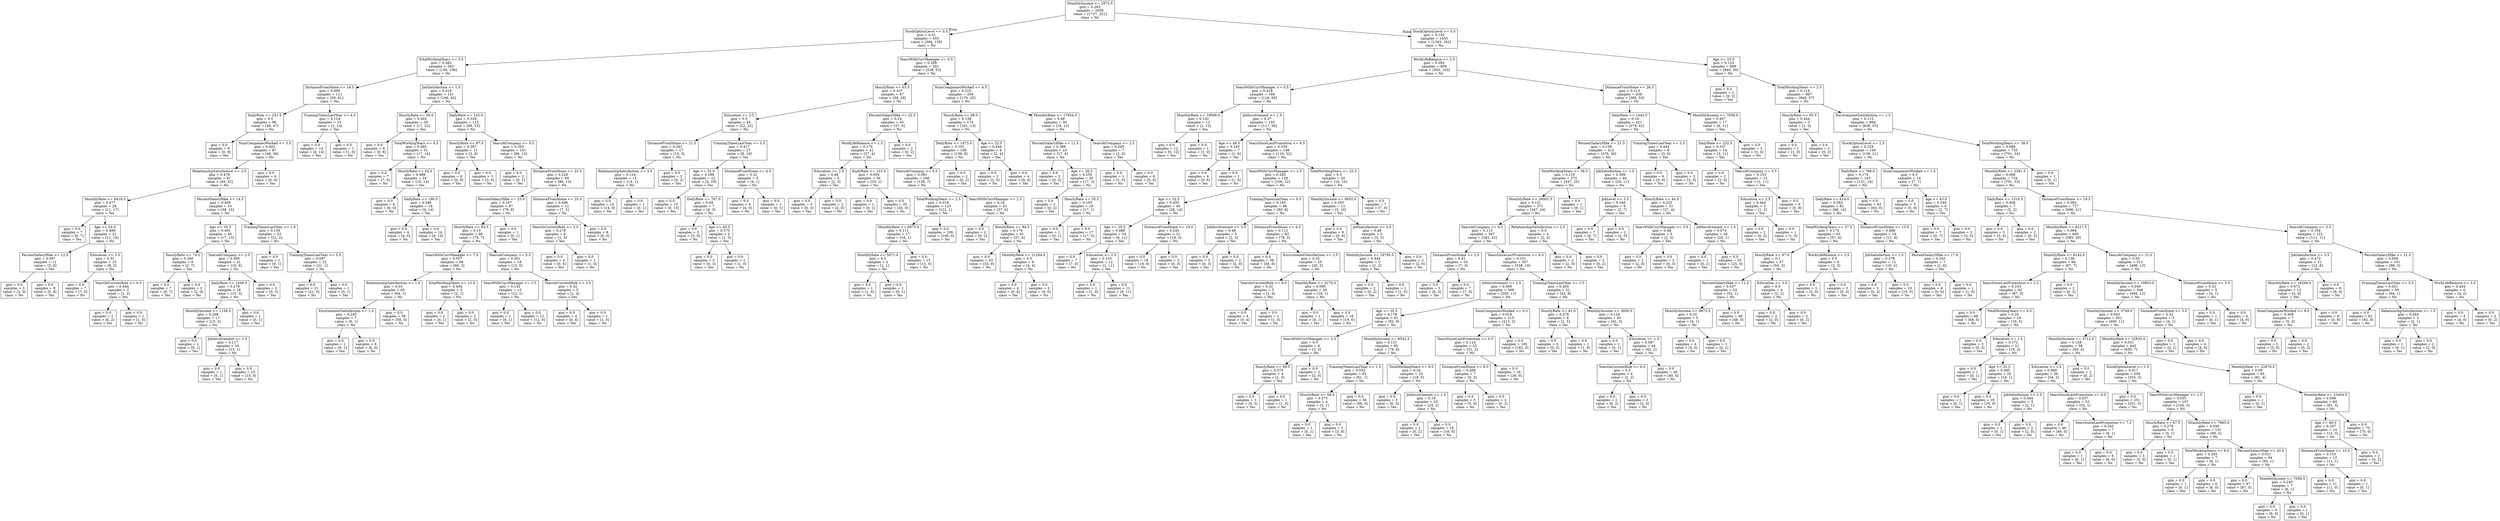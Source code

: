 digraph Tree {
node [shape=box] ;
0 [label="MonthlyIncome <= 2973.5\ngini = 0.263\nsamples = 2058\nvalue = [1737, 321]\nclass = No"] ;
1 [label="StockOptionLevel <= 0.5\ngini = 0.41\nsamples = 553\nvalue = [394, 159]\nclass = No"] ;
0 -> 1 [labeldistance=2.5, labelangle=45, headlabel="True"] ;
2 [label="TotalWorkingYears <= 3.5\ngini = 0.482\nsamples = 262\nvalue = [156, 106]\nclass = No"] ;
1 -> 2 ;
3 [label="DistanceFromHome <= 16.5\ngini = 0.495\nsamples = 111\nvalue = [50, 61]\nclass = Yes"] ;
2 -> 3 ;
4 [label="DailyRate <= 251.5\ngini = 0.5\nsamples = 96\nvalue = [49, 47]\nclass = No"] ;
3 -> 4 ;
5 [label="gini = 0.0\nsamples = 9\nvalue = [0, 9]\nclass = Yes"] ;
4 -> 5 ;
6 [label="NumCompaniesWorked <= 3.5\ngini = 0.492\nsamples = 87\nvalue = [49, 38]\nclass = No"] ;
4 -> 6 ;
7 [label="RelationshipSatisfaction <= 2.5\ngini = 0.478\nsamples = 81\nvalue = [49, 32]\nclass = No"] ;
6 -> 7 ;
8 [label="MonthlyRate <= 9418.5\ngini = 0.477\nsamples = 28\nvalue = [11, 17]\nclass = Yes"] ;
7 -> 8 ;
9 [label="gini = 0.0\nsamples = 7\nvalue = [0, 7]\nclass = Yes"] ;
8 -> 9 ;
10 [label="Age <= 24.0\ngini = 0.499\nsamples = 21\nvalue = [11, 10]\nclass = No"] ;
8 -> 10 ;
11 [label="PercentSalaryHike <= 12.5\ngini = 0.397\nsamples = 11\nvalue = [3, 8]\nclass = Yes"] ;
10 -> 11 ;
12 [label="gini = 0.0\nsamples = 3\nvalue = [3, 0]\nclass = No"] ;
11 -> 12 ;
13 [label="gini = 0.0\nsamples = 8\nvalue = [0, 8]\nclass = Yes"] ;
11 -> 13 ;
14 [label="Education <= 3.5\ngini = 0.32\nsamples = 10\nvalue = [8, 2]\nclass = No"] ;
10 -> 14 ;
15 [label="gini = 0.0\nsamples = 7\nvalue = [7, 0]\nclass = No"] ;
14 -> 15 ;
16 [label="YearsInCurrentRole <= 0.5\ngini = 0.444\nsamples = 3\nvalue = [1, 2]\nclass = Yes"] ;
14 -> 16 ;
17 [label="gini = 0.0\nsamples = 2\nvalue = [0, 2]\nclass = Yes"] ;
16 -> 17 ;
18 [label="gini = 0.0\nsamples = 1\nvalue = [1, 0]\nclass = No"] ;
16 -> 18 ;
19 [label="PercentSalaryHike <= 14.5\ngini = 0.406\nsamples = 53\nvalue = [38, 15]\nclass = No"] ;
7 -> 19 ;
20 [label="Age <= 20.5\ngini = 0.491\nsamples = 30\nvalue = [17, 13]\nclass = No"] ;
19 -> 20 ;
21 [label="HourlyRate <= 74.5\ngini = 0.346\nsamples = 9\nvalue = [2, 7]\nclass = Yes"] ;
20 -> 21 ;
22 [label="gini = 0.0\nsamples = 7\nvalue = [0, 7]\nclass = Yes"] ;
21 -> 22 ;
23 [label="gini = 0.0\nsamples = 2\nvalue = [2, 0]\nclass = No"] ;
21 -> 23 ;
24 [label="YearsAtCompany <= 2.5\ngini = 0.408\nsamples = 21\nvalue = [15, 6]\nclass = No"] ;
20 -> 24 ;
25 [label="DailyRate <= 1440.5\ngini = 0.278\nsamples = 18\nvalue = [15, 3]\nclass = No"] ;
24 -> 25 ;
26 [label="MonthlyIncome <= 1156.5\ngini = 0.208\nsamples = 17\nvalue = [15, 2]\nclass = No"] ;
25 -> 26 ;
27 [label="gini = 0.0\nsamples = 1\nvalue = [0, 1]\nclass = Yes"] ;
26 -> 27 ;
28 [label="JobInvolvement <= 1.5\ngini = 0.117\nsamples = 16\nvalue = [15, 1]\nclass = No"] ;
26 -> 28 ;
29 [label="gini = 0.0\nsamples = 1\nvalue = [0, 1]\nclass = Yes"] ;
28 -> 29 ;
30 [label="gini = 0.0\nsamples = 15\nvalue = [15, 0]\nclass = No"] ;
28 -> 30 ;
31 [label="gini = 0.0\nsamples = 1\nvalue = [0, 1]\nclass = Yes"] ;
25 -> 31 ;
32 [label="gini = 0.0\nsamples = 3\nvalue = [0, 3]\nclass = Yes"] ;
24 -> 32 ;
33 [label="TrainingTimesLastYear <= 1.0\ngini = 0.159\nsamples = 23\nvalue = [21, 2]\nclass = No"] ;
19 -> 33 ;
34 [label="gini = 0.0\nsamples = 1\nvalue = [0, 1]\nclass = Yes"] ;
33 -> 34 ;
35 [label="TrainingTimesLastYear <= 5.5\ngini = 0.087\nsamples = 22\nvalue = [21, 1]\nclass = No"] ;
33 -> 35 ;
36 [label="gini = 0.0\nsamples = 21\nvalue = [21, 0]\nclass = No"] ;
35 -> 36 ;
37 [label="gini = 0.0\nsamples = 1\nvalue = [0, 1]\nclass = Yes"] ;
35 -> 37 ;
38 [label="gini = 0.0\nsamples = 6\nvalue = [0, 6]\nclass = Yes"] ;
6 -> 38 ;
39 [label="TrainingTimesLastYear <= 4.5\ngini = 0.124\nsamples = 15\nvalue = [1, 14]\nclass = Yes"] ;
3 -> 39 ;
40 [label="gini = 0.0\nsamples = 14\nvalue = [0, 14]\nclass = Yes"] ;
39 -> 40 ;
41 [label="gini = 0.0\nsamples = 1\nvalue = [1, 0]\nclass = No"] ;
39 -> 41 ;
42 [label="JobSatisfaction <= 1.5\ngini = 0.418\nsamples = 151\nvalue = [106, 45]\nclass = No"] ;
2 -> 42 ;
43 [label="HourlyRate <= 50.0\ngini = 0.492\nsamples = 39\nvalue = [17, 22]\nclass = Yes"] ;
42 -> 43 ;
44 [label="gini = 0.0\nsamples = 8\nvalue = [0, 8]\nclass = Yes"] ;
43 -> 44 ;
45 [label="TotalWorkingYears <= 6.5\ngini = 0.495\nsamples = 31\nvalue = [17, 14]\nclass = No"] ;
43 -> 45 ;
46 [label="gini = 0.0\nsamples = 7\nvalue = [7, 0]\nclass = No"] ;
45 -> 46 ;
47 [label="HourlyRate <= 62.0\ngini = 0.486\nsamples = 24\nvalue = [10, 14]\nclass = Yes"] ;
45 -> 47 ;
48 [label="gini = 0.0\nsamples = 6\nvalue = [6, 0]\nclass = No"] ;
47 -> 48 ;
49 [label="DailyRate <= 190.5\ngini = 0.346\nsamples = 18\nvalue = [4, 14]\nclass = Yes"] ;
47 -> 49 ;
50 [label="gini = 0.0\nsamples = 4\nvalue = [4, 0]\nclass = No"] ;
49 -> 50 ;
51 [label="gini = 0.0\nsamples = 14\nvalue = [0, 14]\nclass = Yes"] ;
49 -> 51 ;
52 [label="DailyRate <= 143.0\ngini = 0.326\nsamples = 112\nvalue = [89, 23]\nclass = No"] ;
42 -> 52 ;
53 [label="HourlyRate <= 67.0\ngini = 0.397\nsamples = 11\nvalue = [3, 8]\nclass = Yes"] ;
52 -> 53 ;
54 [label="gini = 0.0\nsamples = 8\nvalue = [0, 8]\nclass = Yes"] ;
53 -> 54 ;
55 [label="gini = 0.0\nsamples = 3\nvalue = [3, 0]\nclass = No"] ;
53 -> 55 ;
56 [label="YearsAtCompany <= 0.5\ngini = 0.253\nsamples = 101\nvalue = [86, 15]\nclass = No"] ;
52 -> 56 ;
57 [label="gini = 0.0\nsamples = 2\nvalue = [0, 2]\nclass = Yes"] ;
56 -> 57 ;
58 [label="DistanceFromHome <= 23.5\ngini = 0.228\nsamples = 99\nvalue = [86, 13]\nclass = No"] ;
56 -> 58 ;
59 [label="PercentSalaryHike <= 23.0\ngini = 0.167\nsamples = 87\nvalue = [79, 8]\nclass = No"] ;
58 -> 59 ;
60 [label="HourlyRate <= 83.5\ngini = 0.15\nsamples = 86\nvalue = [79, 7]\nclass = No"] ;
59 -> 60 ;
61 [label="YearsWithCurrManager <= 7.5\ngini = 0.057\nsamples = 68\nvalue = [66, 2]\nclass = No"] ;
60 -> 61 ;
62 [label="RelationshipSatisfaction <= 1.5\ngini = 0.03\nsamples = 65\nvalue = [64, 1]\nclass = No"] ;
61 -> 62 ;
63 [label="EnvironmentSatisfaction <= 1.5\ngini = 0.245\nsamples = 7\nvalue = [6, 1]\nclass = No"] ;
62 -> 63 ;
64 [label="gini = 0.0\nsamples = 1\nvalue = [0, 1]\nclass = Yes"] ;
63 -> 64 ;
65 [label="gini = 0.0\nsamples = 6\nvalue = [6, 0]\nclass = No"] ;
63 -> 65 ;
66 [label="gini = 0.0\nsamples = 58\nvalue = [58, 0]\nclass = No"] ;
62 -> 66 ;
67 [label="TotalWorkingYears <= 13.0\ngini = 0.444\nsamples = 3\nvalue = [2, 1]\nclass = No"] ;
61 -> 67 ;
68 [label="gini = 0.0\nsamples = 1\nvalue = [0, 1]\nclass = Yes"] ;
67 -> 68 ;
69 [label="gini = 0.0\nsamples = 2\nvalue = [2, 0]\nclass = No"] ;
67 -> 69 ;
70 [label="YearsAtCompany <= 5.5\ngini = 0.401\nsamples = 18\nvalue = [13, 5]\nclass = No"] ;
60 -> 70 ;
71 [label="YearsWithCurrManager <= 1.5\ngini = 0.142\nsamples = 13\nvalue = [12, 1]\nclass = No"] ;
70 -> 71 ;
72 [label="gini = 0.0\nsamples = 1\nvalue = [0, 1]\nclass = Yes"] ;
71 -> 72 ;
73 [label="gini = 0.0\nsamples = 12\nvalue = [12, 0]\nclass = No"] ;
71 -> 73 ;
74 [label="YearsInCurrentRole <= 5.5\ngini = 0.32\nsamples = 5\nvalue = [1, 4]\nclass = Yes"] ;
70 -> 74 ;
75 [label="gini = 0.0\nsamples = 4\nvalue = [0, 4]\nclass = Yes"] ;
74 -> 75 ;
76 [label="gini = 0.0\nsamples = 1\nvalue = [1, 0]\nclass = No"] ;
74 -> 76 ;
77 [label="gini = 0.0\nsamples = 1\nvalue = [0, 1]\nclass = Yes"] ;
59 -> 77 ;
78 [label="DistanceFromHome <= 25.5\ngini = 0.486\nsamples = 12\nvalue = [7, 5]\nclass = No"] ;
58 -> 78 ;
79 [label="YearsInCurrentRole <= 2.5\ngini = 0.278\nsamples = 6\nvalue = [1, 5]\nclass = Yes"] ;
78 -> 79 ;
80 [label="gini = 0.0\nsamples = 5\nvalue = [0, 5]\nclass = Yes"] ;
79 -> 80 ;
81 [label="gini = 0.0\nsamples = 1\nvalue = [1, 0]\nclass = No"] ;
79 -> 81 ;
82 [label="gini = 0.0\nsamples = 6\nvalue = [6, 0]\nclass = No"] ;
78 -> 82 ;
83 [label="YearsWithCurrManager <= 0.5\ngini = 0.298\nsamples = 291\nvalue = [238, 53]\nclass = No"] ;
1 -> 83 ;
84 [label="HourlyRate <= 63.5\ngini = 0.437\nsamples = 87\nvalue = [59, 28]\nclass = No"] ;
83 -> 84 ;
85 [label="Education <= 2.5\ngini = 0.5\nsamples = 44\nvalue = [22, 22]\nclass = No"] ;
84 -> 85 ;
86 [label="DistanceFromHome <= 21.5\ngini = 0.291\nsamples = 17\nvalue = [14, 3]\nclass = No"] ;
85 -> 86 ;
87 [label="RelationshipSatisfaction <= 3.5\ngini = 0.124\nsamples = 15\nvalue = [14, 1]\nclass = No"] ;
86 -> 87 ;
88 [label="gini = 0.0\nsamples = 14\nvalue = [14, 0]\nclass = No"] ;
87 -> 88 ;
89 [label="gini = 0.0\nsamples = 1\nvalue = [0, 1]\nclass = Yes"] ;
87 -> 89 ;
90 [label="gini = 0.0\nsamples = 2\nvalue = [0, 2]\nclass = Yes"] ;
86 -> 90 ;
91 [label="TrainingTimesLastYear <= 5.5\ngini = 0.417\nsamples = 27\nvalue = [8, 19]\nclass = Yes"] ;
85 -> 91 ;
92 [label="Age <= 32.0\ngini = 0.298\nsamples = 22\nvalue = [4, 18]\nclass = Yes"] ;
91 -> 92 ;
93 [label="gini = 0.0\nsamples = 15\nvalue = [0, 15]\nclass = Yes"] ;
92 -> 93 ;
94 [label="DailyRate <= 767.0\ngini = 0.49\nsamples = 7\nvalue = [4, 3]\nclass = No"] ;
92 -> 94 ;
95 [label="gini = 0.0\nsamples = 3\nvalue = [3, 0]\nclass = No"] ;
94 -> 95 ;
96 [label="Age <= 45.5\ngini = 0.375\nsamples = 4\nvalue = [1, 3]\nclass = Yes"] ;
94 -> 96 ;
97 [label="gini = 0.0\nsamples = 3\nvalue = [0, 3]\nclass = Yes"] ;
96 -> 97 ;
98 [label="gini = 0.0\nsamples = 1\nvalue = [1, 0]\nclass = No"] ;
96 -> 98 ;
99 [label="DistanceFromHome <= 4.0\ngini = 0.32\nsamples = 5\nvalue = [4, 1]\nclass = No"] ;
91 -> 99 ;
100 [label="gini = 0.0\nsamples = 4\nvalue = [4, 0]\nclass = No"] ;
99 -> 100 ;
101 [label="gini = 0.0\nsamples = 1\nvalue = [0, 1]\nclass = Yes"] ;
99 -> 101 ;
102 [label="PercentSalaryHike <= 22.5\ngini = 0.24\nsamples = 43\nvalue = [37, 6]\nclass = No"] ;
84 -> 102 ;
103 [label="WorkLifeBalance <= 1.5\ngini = 0.176\nsamples = 41\nvalue = [37, 4]\nclass = No"] ;
102 -> 103 ;
104 [label="Education <= 2.5\ngini = 0.48\nsamples = 5\nvalue = [2, 3]\nclass = Yes"] ;
103 -> 104 ;
105 [label="gini = 0.0\nsamples = 3\nvalue = [0, 3]\nclass = Yes"] ;
104 -> 105 ;
106 [label="gini = 0.0\nsamples = 2\nvalue = [2, 0]\nclass = No"] ;
104 -> 106 ;
107 [label="DailyRate <= 123.0\ngini = 0.054\nsamples = 36\nvalue = [35, 1]\nclass = No"] ;
103 -> 107 ;
108 [label="gini = 0.0\nsamples = 1\nvalue = [0, 1]\nclass = Yes"] ;
107 -> 108 ;
109 [label="gini = 0.0\nsamples = 35\nvalue = [35, 0]\nclass = No"] ;
107 -> 109 ;
110 [label="gini = 0.0\nsamples = 2\nvalue = [0, 2]\nclass = Yes"] ;
102 -> 110 ;
111 [label="NumCompaniesWorked <= 4.5\ngini = 0.215\nsamples = 204\nvalue = [179, 25]\nclass = No"] ;
83 -> 111 ;
112 [label="HourlyRate <= 98.5\ngini = 0.138\nsamples = 174\nvalue = [161, 13]\nclass = No"] ;
111 -> 112 ;
113 [label="DailyRate <= 1473.0\ngini = 0.101\nsamples = 168\nvalue = [159, 9]\nclass = No"] ;
112 -> 113 ;
114 [label="YearsAtCompany <= 5.5\ngini = 0.081\nsamples = 166\nvalue = [159, 7]\nclass = No"] ;
113 -> 114 ;
115 [label="TotalWorkingYears <= 2.5\ngini = 0.016\nsamples = 123\nvalue = [122, 1]\nclass = No"] ;
114 -> 115 ;
116 [label="MonthlyRate <= 6973.0\ngini = 0.111\nsamples = 17\nvalue = [16, 1]\nclass = No"] ;
115 -> 116 ;
117 [label="MonthlyRate <= 5071.0\ngini = 0.5\nsamples = 2\nvalue = [1, 1]\nclass = No"] ;
116 -> 117 ;
118 [label="gini = 0.0\nsamples = 1\nvalue = [1, 0]\nclass = No"] ;
117 -> 118 ;
119 [label="gini = 0.0\nsamples = 1\nvalue = [0, 1]\nclass = Yes"] ;
117 -> 119 ;
120 [label="gini = 0.0\nsamples = 15\nvalue = [15, 0]\nclass = No"] ;
116 -> 120 ;
121 [label="gini = 0.0\nsamples = 106\nvalue = [106, 0]\nclass = No"] ;
115 -> 121 ;
122 [label="YearsWithCurrManager <= 2.5\ngini = 0.24\nsamples = 43\nvalue = [37, 6]\nclass = No"] ;
114 -> 122 ;
123 [label="gini = 0.0\nsamples = 2\nvalue = [0, 2]\nclass = Yes"] ;
122 -> 123 ;
124 [label="HourlyRate <= 84.5\ngini = 0.176\nsamples = 41\nvalue = [37, 4]\nclass = No"] ;
122 -> 124 ;
125 [label="gini = 0.0\nsamples = 33\nvalue = [33, 0]\nclass = No"] ;
124 -> 125 ;
126 [label="MonthlyRate <= 21264.0\ngini = 0.5\nsamples = 8\nvalue = [4, 4]\nclass = No"] ;
124 -> 126 ;
127 [label="gini = 0.0\nsamples = 4\nvalue = [0, 4]\nclass = Yes"] ;
126 -> 127 ;
128 [label="gini = 0.0\nsamples = 4\nvalue = [4, 0]\nclass = No"] ;
126 -> 128 ;
129 [label="gini = 0.0\nsamples = 2\nvalue = [0, 2]\nclass = Yes"] ;
113 -> 129 ;
130 [label="Age <= 22.5\ngini = 0.444\nsamples = 6\nvalue = [2, 4]\nclass = Yes"] ;
112 -> 130 ;
131 [label="gini = 0.0\nsamples = 2\nvalue = [2, 0]\nclass = No"] ;
130 -> 131 ;
132 [label="gini = 0.0\nsamples = 4\nvalue = [0, 4]\nclass = Yes"] ;
130 -> 132 ;
133 [label="MonthlyRate <= 17654.5\ngini = 0.48\nsamples = 30\nvalue = [18, 12]\nclass = No"] ;
111 -> 133 ;
134 [label="PercentSalaryHike <= 11.5\ngini = 0.386\nsamples = 23\nvalue = [17, 6]\nclass = No"] ;
133 -> 134 ;
135 [label="gini = 0.0\nsamples = 3\nvalue = [0, 3]\nclass = Yes"] ;
134 -> 135 ;
136 [label="Age <= 26.5\ngini = 0.255\nsamples = 20\nvalue = [17, 3]\nclass = No"] ;
134 -> 136 ;
137 [label="gini = 0.0\nsamples = 2\nvalue = [0, 2]\nclass = Yes"] ;
136 -> 137 ;
138 [label="HourlyRate <= 35.5\ngini = 0.105\nsamples = 18\nvalue = [17, 1]\nclass = No"] ;
136 -> 138 ;
139 [label="gini = 0.0\nsamples = 1\nvalue = [0, 1]\nclass = Yes"] ;
138 -> 139 ;
140 [label="gini = 0.0\nsamples = 17\nvalue = [17, 0]\nclass = No"] ;
138 -> 140 ;
141 [label="YearsAtCompany <= 2.5\ngini = 0.245\nsamples = 7\nvalue = [1, 6]\nclass = Yes"] ;
133 -> 141 ;
142 [label="gini = 0.0\nsamples = 1\nvalue = [1, 0]\nclass = No"] ;
141 -> 142 ;
143 [label="gini = 0.0\nsamples = 6\nvalue = [0, 6]\nclass = Yes"] ;
141 -> 143 ;
144 [label="StockOptionLevel <= 0.5\ngini = 0.192\nsamples = 1505\nvalue = [1343, 162]\nclass = No"] ;
0 -> 144 [labeldistance=2.5, labelangle=-45, headlabel="False"] ;
145 [label="WorkLifeBalance <= 2.5\ngini = 0.282\nsamples = 606\nvalue = [503, 103]\nclass = No"] ;
144 -> 145 ;
146 [label="YearsWithCurrManager <= 0.5\ngini = 0.418\nsamples = 168\nvalue = [118, 50]\nclass = No"] ;
145 -> 146 ;
147 [label="MonthlyRate <= 19006.0\ngini = 0.142\nsamples = 13\nvalue = [1, 12]\nclass = Yes"] ;
146 -> 147 ;
148 [label="gini = 0.0\nsamples = 12\nvalue = [0, 12]\nclass = Yes"] ;
147 -> 148 ;
149 [label="gini = 0.0\nsamples = 1\nvalue = [1, 0]\nclass = No"] ;
147 -> 149 ;
150 [label="JobInvolvement <= 1.5\ngini = 0.37\nsamples = 155\nvalue = [117, 38]\nclass = No"] ;
146 -> 150 ;
151 [label="Age <= 49.5\ngini = 0.245\nsamples = 7\nvalue = [1, 6]\nclass = Yes"] ;
150 -> 151 ;
152 [label="gini = 0.0\nsamples = 6\nvalue = [0, 6]\nclass = Yes"] ;
151 -> 152 ;
153 [label="gini = 0.0\nsamples = 1\nvalue = [1, 0]\nclass = No"] ;
151 -> 153 ;
154 [label="YearsSinceLastPromotion <= 6.5\ngini = 0.339\nsamples = 148\nvalue = [116, 32]\nclass = No"] ;
150 -> 154 ;
155 [label="YearsWithCurrManager <= 2.5\ngini = 0.285\nsamples = 128\nvalue = [106, 22]\nclass = No"] ;
154 -> 155 ;
156 [label="Age <= 32.5\ngini = 0.455\nsamples = 40\nvalue = [26, 14]\nclass = No"] ;
155 -> 156 ;
157 [label="Age <= 25.5\ngini = 0.488\nsamples = 19\nvalue = [8, 11]\nclass = Yes"] ;
156 -> 157 ;
158 [label="gini = 0.0\nsamples = 7\nvalue = [7, 0]\nclass = No"] ;
157 -> 158 ;
159 [label="Education <= 2.5\ngini = 0.153\nsamples = 12\nvalue = [1, 11]\nclass = Yes"] ;
157 -> 159 ;
160 [label="gini = 0.0\nsamples = 1\nvalue = [1, 0]\nclass = No"] ;
159 -> 160 ;
161 [label="gini = 0.0\nsamples = 11\nvalue = [0, 11]\nclass = Yes"] ;
159 -> 161 ;
162 [label="DistanceFromHome <= 19.0\ngini = 0.245\nsamples = 21\nvalue = [18, 3]\nclass = No"] ;
156 -> 162 ;
163 [label="gini = 0.0\nsamples = 18\nvalue = [18, 0]\nclass = No"] ;
162 -> 163 ;
164 [label="gini = 0.0\nsamples = 3\nvalue = [0, 3]\nclass = Yes"] ;
162 -> 164 ;
165 [label="TrainingTimesLastYear <= 0.5\ngini = 0.165\nsamples = 88\nvalue = [80, 8]\nclass = No"] ;
155 -> 165 ;
166 [label="JobInvolvement <= 3.5\ngini = 0.48\nsamples = 5\nvalue = [2, 3]\nclass = Yes"] ;
165 -> 166 ;
167 [label="gini = 0.0\nsamples = 3\nvalue = [0, 3]\nclass = Yes"] ;
166 -> 167 ;
168 [label="gini = 0.0\nsamples = 2\nvalue = [2, 0]\nclass = No"] ;
166 -> 168 ;
169 [label="DistanceFromHome <= 9.5\ngini = 0.113\nsamples = 83\nvalue = [78, 5]\nclass = No"] ;
165 -> 169 ;
170 [label="gini = 0.0\nsamples = 58\nvalue = [58, 0]\nclass = No"] ;
169 -> 170 ;
171 [label="EnvironmentSatisfaction <= 2.5\ngini = 0.32\nsamples = 25\nvalue = [20, 5]\nclass = No"] ;
169 -> 171 ;
172 [label="YearsInCurrentRole <= 8.0\ngini = 0.32\nsamples = 5\nvalue = [1, 4]\nclass = Yes"] ;
171 -> 172 ;
173 [label="gini = 0.0\nsamples = 4\nvalue = [0, 4]\nclass = Yes"] ;
172 -> 173 ;
174 [label="gini = 0.0\nsamples = 1\nvalue = [1, 0]\nclass = No"] ;
172 -> 174 ;
175 [label="MonthlyRate <= 5270.5\ngini = 0.095\nsamples = 20\nvalue = [19, 1]\nclass = No"] ;
171 -> 175 ;
176 [label="gini = 0.0\nsamples = 1\nvalue = [0, 1]\nclass = Yes"] ;
175 -> 176 ;
177 [label="gini = 0.0\nsamples = 19\nvalue = [19, 0]\nclass = No"] ;
175 -> 177 ;
178 [label="TotalWorkingYears <= 22.5\ngini = 0.5\nsamples = 20\nvalue = [10, 10]\nclass = No"] ;
154 -> 178 ;
179 [label="MonthlyIncome <= 8652.0\ngini = 0.355\nsamples = 13\nvalue = [3, 10]\nclass = Yes"] ;
178 -> 179 ;
180 [label="gini = 0.0\nsamples = 8\nvalue = [0, 8]\nclass = Yes"] ;
179 -> 180 ;
181 [label="JobSatisfaction <= 3.5\ngini = 0.48\nsamples = 5\nvalue = [3, 2]\nclass = No"] ;
179 -> 181 ;
182 [label="MonthlyIncome <= 16795.5\ngini = 0.444\nsamples = 3\nvalue = [1, 2]\nclass = Yes"] ;
181 -> 182 ;
183 [label="gini = 0.0\nsamples = 2\nvalue = [0, 2]\nclass = Yes"] ;
182 -> 183 ;
184 [label="gini = 0.0\nsamples = 1\nvalue = [1, 0]\nclass = No"] ;
182 -> 184 ;
185 [label="gini = 0.0\nsamples = 2\nvalue = [2, 0]\nclass = No"] ;
181 -> 185 ;
186 [label="gini = 0.0\nsamples = 7\nvalue = [7, 0]\nclass = No"] ;
178 -> 186 ;
187 [label="DistanceFromHome <= 26.5\ngini = 0.213\nsamples = 438\nvalue = [385, 53]\nclass = No"] ;
145 -> 187 ;
188 [label="DailyRate <= 1443.5\ngini = 0.18\nsamples = 421\nvalue = [379, 42]\nclass = No"] ;
187 -> 188 ;
189 [label="PercentSalaryHike <= 21.5\ngini = 0.159\nsamples = 412\nvalue = [376, 36]\nclass = No"] ;
188 -> 189 ;
190 [label="TotalWorkingYears <= 38.5\ngini = 0.125\nsamples = 372\nvalue = [347, 25]\nclass = No"] ;
189 -> 190 ;
191 [label="MonthlyRate <= 26501.5\ngini = 0.121\nsamples = 371\nvalue = [347, 24]\nclass = No"] ;
190 -> 191 ;
192 [label="YearsAtCompany <= 0.5\ngini = 0.113\nsamples = 367\nvalue = [345, 22]\nclass = No"] ;
191 -> 192 ;
193 [label="DistanceFromHome <= 2.5\ngini = 0.42\nsamples = 10\nvalue = [7, 3]\nclass = No"] ;
192 -> 193 ;
194 [label="gini = 0.0\nsamples = 3\nvalue = [0, 3]\nclass = Yes"] ;
193 -> 194 ;
195 [label="gini = 0.0\nsamples = 7\nvalue = [7, 0]\nclass = No"] ;
193 -> 195 ;
196 [label="YearsSinceLastPromotion <= 6.5\ngini = 0.101\nsamples = 357\nvalue = [338, 19]\nclass = No"] ;
192 -> 196 ;
197 [label="JobInvolvement <= 2.5\ngini = 0.069\nsamples = 306\nvalue = [295, 11]\nclass = No"] ;
196 -> 197 ;
198 [label="Age <= 25.5\ngini = 0.178\nsamples = 91\nvalue = [82, 9]\nclass = No"] ;
197 -> 198 ;
199 [label="YearsWithCurrManager <= 2.5\ngini = 0.5\nsamples = 6\nvalue = [3, 3]\nclass = No"] ;
198 -> 199 ;
200 [label="HourlyRate <= 99.5\ngini = 0.375\nsamples = 4\nvalue = [1, 3]\nclass = Yes"] ;
199 -> 200 ;
201 [label="gini = 0.0\nsamples = 3\nvalue = [0, 3]\nclass = Yes"] ;
200 -> 201 ;
202 [label="gini = 0.0\nsamples = 1\nvalue = [1, 0]\nclass = No"] ;
200 -> 202 ;
203 [label="gini = 0.0\nsamples = 2\nvalue = [2, 0]\nclass = No"] ;
199 -> 203 ;
204 [label="MonthlyIncome <= 8542.5\ngini = 0.131\nsamples = 85\nvalue = [79, 6]\nclass = No"] ;
198 -> 204 ;
205 [label="TrainingTimesLastYear <= 1.5\ngini = 0.032\nsamples = 62\nvalue = [61, 1]\nclass = No"] ;
204 -> 205 ;
206 [label="HourlyRate <= 56.0\ngini = 0.375\nsamples = 4\nvalue = [3, 1]\nclass = No"] ;
205 -> 206 ;
207 [label="gini = 0.0\nsamples = 1\nvalue = [0, 1]\nclass = Yes"] ;
206 -> 207 ;
208 [label="gini = 0.0\nsamples = 3\nvalue = [3, 0]\nclass = No"] ;
206 -> 208 ;
209 [label="gini = 0.0\nsamples = 58\nvalue = [58, 0]\nclass = No"] ;
205 -> 209 ;
210 [label="TotalWorkingYears <= 9.5\ngini = 0.34\nsamples = 23\nvalue = [18, 5]\nclass = No"] ;
204 -> 210 ;
211 [label="gini = 0.0\nsamples = 3\nvalue = [0, 3]\nclass = Yes"] ;
210 -> 211 ;
212 [label="JobInvolvement <= 1.5\ngini = 0.18\nsamples = 20\nvalue = [18, 2]\nclass = No"] ;
210 -> 212 ;
213 [label="gini = 0.0\nsamples = 2\nvalue = [0, 2]\nclass = Yes"] ;
212 -> 213 ;
214 [label="gini = 0.0\nsamples = 18\nvalue = [18, 0]\nclass = No"] ;
212 -> 214 ;
215 [label="NumCompaniesWorked <= 0.5\ngini = 0.018\nsamples = 215\nvalue = [213, 2]\nclass = No"] ;
197 -> 215 ;
216 [label="YearsSinceLastPromotion <= 0.5\ngini = 0.114\nsamples = 33\nvalue = [31, 2]\nclass = No"] ;
215 -> 216 ;
217 [label="DistanceFromHome <= 8.0\ngini = 0.408\nsamples = 7\nvalue = [5, 2]\nclass = No"] ;
216 -> 217 ;
218 [label="gini = 0.0\nsamples = 5\nvalue = [5, 0]\nclass = No"] ;
217 -> 218 ;
219 [label="gini = 0.0\nsamples = 2\nvalue = [0, 2]\nclass = Yes"] ;
217 -> 219 ;
220 [label="gini = 0.0\nsamples = 26\nvalue = [26, 0]\nclass = No"] ;
216 -> 220 ;
221 [label="gini = 0.0\nsamples = 182\nvalue = [182, 0]\nclass = No"] ;
215 -> 221 ;
222 [label="TrainingTimesLastYear <= 1.5\ngini = 0.265\nsamples = 51\nvalue = [43, 8]\nclass = No"] ;
196 -> 222 ;
223 [label="HourlyRate <= 91.0\ngini = 0.278\nsamples = 6\nvalue = [1, 5]\nclass = Yes"] ;
222 -> 223 ;
224 [label="gini = 0.0\nsamples = 5\nvalue = [0, 5]\nclass = Yes"] ;
223 -> 224 ;
225 [label="gini = 0.0\nsamples = 1\nvalue = [1, 0]\nclass = No"] ;
223 -> 225 ;
226 [label="MonthlyIncome <= 3950.5\ngini = 0.124\nsamples = 45\nvalue = [42, 3]\nclass = No"] ;
222 -> 226 ;
227 [label="gini = 0.0\nsamples = 1\nvalue = [0, 1]\nclass = Yes"] ;
226 -> 227 ;
228 [label="Education <= 1.5\ngini = 0.087\nsamples = 44\nvalue = [42, 2]\nclass = No"] ;
226 -> 228 ;
229 [label="YearsInCurrentRole <= 6.5\ngini = 0.5\nsamples = 4\nvalue = [2, 2]\nclass = No"] ;
228 -> 229 ;
230 [label="gini = 0.0\nsamples = 2\nvalue = [0, 2]\nclass = Yes"] ;
229 -> 230 ;
231 [label="gini = 0.0\nsamples = 2\nvalue = [2, 0]\nclass = No"] ;
229 -> 231 ;
232 [label="gini = 0.0\nsamples = 40\nvalue = [40, 0]\nclass = No"] ;
228 -> 232 ;
233 [label="RelationshipSatisfaction <= 2.5\ngini = 0.5\nsamples = 4\nvalue = [2, 2]\nclass = No"] ;
191 -> 233 ;
234 [label="gini = 0.0\nsamples = 2\nvalue = [2, 0]\nclass = No"] ;
233 -> 234 ;
235 [label="gini = 0.0\nsamples = 2\nvalue = [0, 2]\nclass = Yes"] ;
233 -> 235 ;
236 [label="gini = 0.0\nsamples = 1\nvalue = [0, 1]\nclass = Yes"] ;
190 -> 236 ;
237 [label="JobSatisfaction <= 1.5\ngini = 0.399\nsamples = 40\nvalue = [29, 11]\nclass = No"] ;
189 -> 237 ;
238 [label="JobLevel <= 3.5\ngini = 0.346\nsamples = 9\nvalue = [2, 7]\nclass = Yes"] ;
237 -> 238 ;
239 [label="gini = 0.0\nsamples = 7\nvalue = [0, 7]\nclass = Yes"] ;
238 -> 239 ;
240 [label="gini = 0.0\nsamples = 2\nvalue = [2, 0]\nclass = No"] ;
238 -> 240 ;
241 [label="HourlyRate <= 44.5\ngini = 0.225\nsamples = 31\nvalue = [27, 4]\nclass = No"] ;
237 -> 241 ;
242 [label="YearsWithCurrManager <= 3.5\ngini = 0.48\nsamples = 5\nvalue = [2, 3]\nclass = Yes"] ;
241 -> 242 ;
243 [label="gini = 0.0\nsamples = 2\nvalue = [2, 0]\nclass = No"] ;
242 -> 243 ;
244 [label="gini = 0.0\nsamples = 3\nvalue = [0, 3]\nclass = Yes"] ;
242 -> 244 ;
245 [label="JobInvolvement <= 1.5\ngini = 0.074\nsamples = 26\nvalue = [25, 1]\nclass = No"] ;
241 -> 245 ;
246 [label="gini = 0.0\nsamples = 1\nvalue = [0, 1]\nclass = Yes"] ;
245 -> 246 ;
247 [label="gini = 0.0\nsamples = 25\nvalue = [25, 0]\nclass = No"] ;
245 -> 247 ;
248 [label="TrainingTimesLastYear <= 3.5\ngini = 0.444\nsamples = 9\nvalue = [3, 6]\nclass = Yes"] ;
188 -> 248 ;
249 [label="gini = 0.0\nsamples = 6\nvalue = [0, 6]\nclass = Yes"] ;
248 -> 249 ;
250 [label="gini = 0.0\nsamples = 3\nvalue = [3, 0]\nclass = No"] ;
248 -> 250 ;
251 [label="MonthlyIncome <= 7656.0\ngini = 0.457\nsamples = 17\nvalue = [6, 11]\nclass = Yes"] ;
187 -> 251 ;
252 [label="DailyRate <= 232.5\ngini = 0.337\nsamples = 14\nvalue = [3, 11]\nclass = Yes"] ;
251 -> 252 ;
253 [label="gini = 0.0\nsamples = 2\nvalue = [2, 0]\nclass = No"] ;
252 -> 253 ;
254 [label="YearsAtCompany <= 3.5\ngini = 0.153\nsamples = 12\nvalue = [1, 11]\nclass = Yes"] ;
252 -> 254 ;
255 [label="Education <= 2.5\ngini = 0.444\nsamples = 3\nvalue = [1, 2]\nclass = Yes"] ;
254 -> 255 ;
256 [label="gini = 0.0\nsamples = 2\nvalue = [0, 2]\nclass = Yes"] ;
255 -> 256 ;
257 [label="gini = 0.0\nsamples = 1\nvalue = [1, 0]\nclass = No"] ;
255 -> 257 ;
258 [label="gini = 0.0\nsamples = 9\nvalue = [0, 9]\nclass = Yes"] ;
254 -> 258 ;
259 [label="gini = 0.0\nsamples = 3\nvalue = [3, 0]\nclass = No"] ;
251 -> 259 ;
260 [label="Age <= 23.0\ngini = 0.123\nsamples = 899\nvalue = [840, 59]\nclass = No"] ;
144 -> 260 ;
261 [label="gini = 0.0\nsamples = 2\nvalue = [0, 2]\nclass = Yes"] ;
260 -> 261 ;
262 [label="TotalWorkingYears <= 2.5\ngini = 0.119\nsamples = 897\nvalue = [840, 57]\nclass = No"] ;
260 -> 262 ;
263 [label="HourlyRate <= 65.5\ngini = 0.444\nsamples = 3\nvalue = [1, 2]\nclass = Yes"] ;
262 -> 263 ;
264 [label="gini = 0.0\nsamples = 1\nvalue = [1, 0]\nclass = No"] ;
263 -> 264 ;
265 [label="gini = 0.0\nsamples = 2\nvalue = [0, 2]\nclass = Yes"] ;
263 -> 265 ;
266 [label="EnvironmentSatisfaction <= 1.5\ngini = 0.115\nsamples = 894\nvalue = [839, 55]\nclass = No"] ;
262 -> 266 ;
267 [label="StockOptionLevel <= 2.5\ngini = 0.229\nsamples = 159\nvalue = [138, 21]\nclass = No"] ;
266 -> 267 ;
268 [label="DailyRate <= 769.0\ngini = 0.174\nsamples = 145\nvalue = [131, 14]\nclass = No"] ;
267 -> 268 ;
269 [label="DailyRate <= 614.0\ngini = 0.283\nsamples = 82\nvalue = [68, 14]\nclass = No"] ;
268 -> 269 ;
270 [label="TotalWorkingYears <= 27.5\ngini = 0.172\nsamples = 63\nvalue = [57, 6]\nclass = No"] ;
269 -> 270 ;
271 [label="HourlyRate <= 97.0\ngini = 0.1\nsamples = 57\nvalue = [54, 3]\nclass = No"] ;
270 -> 271 ;
272 [label="PercentSalaryHike <= 11.5\ngini = 0.037\nsamples = 53\nvalue = [52, 1]\nclass = No"] ;
271 -> 272 ;
273 [label="MonthlyIncome <= 9873.5\ngini = 0.32\nsamples = 5\nvalue = [4, 1]\nclass = No"] ;
272 -> 273 ;
274 [label="gini = 0.0\nsamples = 4\nvalue = [4, 0]\nclass = No"] ;
273 -> 274 ;
275 [label="gini = 0.0\nsamples = 1\nvalue = [0, 1]\nclass = Yes"] ;
273 -> 275 ;
276 [label="gini = 0.0\nsamples = 48\nvalue = [48, 0]\nclass = No"] ;
272 -> 276 ;
277 [label="Education <= 3.0\ngini = 0.5\nsamples = 4\nvalue = [2, 2]\nclass = No"] ;
271 -> 277 ;
278 [label="gini = 0.0\nsamples = 2\nvalue = [2, 0]\nclass = No"] ;
277 -> 278 ;
279 [label="gini = 0.0\nsamples = 2\nvalue = [0, 2]\nclass = Yes"] ;
277 -> 279 ;
280 [label="WorkLifeBalance <= 2.5\ngini = 0.5\nsamples = 6\nvalue = [3, 3]\nclass = No"] ;
270 -> 280 ;
281 [label="gini = 0.0\nsamples = 3\nvalue = [3, 0]\nclass = No"] ;
280 -> 281 ;
282 [label="gini = 0.0\nsamples = 3\nvalue = [0, 3]\nclass = Yes"] ;
280 -> 282 ;
283 [label="DistanceFromHome <= 13.0\ngini = 0.488\nsamples = 19\nvalue = [11, 8]\nclass = No"] ;
269 -> 283 ;
284 [label="JobSatisfaction <= 1.5\ngini = 0.278\nsamples = 12\nvalue = [10, 2]\nclass = No"] ;
283 -> 284 ;
285 [label="gini = 0.0\nsamples = 2\nvalue = [0, 2]\nclass = Yes"] ;
284 -> 285 ;
286 [label="gini = 0.0\nsamples = 10\nvalue = [10, 0]\nclass = No"] ;
284 -> 286 ;
287 [label="PercentSalaryHike <= 17.0\ngini = 0.245\nsamples = 7\nvalue = [1, 6]\nclass = Yes"] ;
283 -> 287 ;
288 [label="gini = 0.0\nsamples = 6\nvalue = [0, 6]\nclass = Yes"] ;
287 -> 288 ;
289 [label="gini = 0.0\nsamples = 1\nvalue = [1, 0]\nclass = No"] ;
287 -> 289 ;
290 [label="gini = 0.0\nsamples = 63\nvalue = [63, 0]\nclass = No"] ;
268 -> 290 ;
291 [label="NumCompaniesWorked <= 1.5\ngini = 0.5\nsamples = 14\nvalue = [7, 7]\nclass = No"] ;
267 -> 291 ;
292 [label="gini = 0.0\nsamples = 5\nvalue = [5, 0]\nclass = No"] ;
291 -> 292 ;
293 [label="Age <= 43.0\ngini = 0.346\nsamples = 9\nvalue = [2, 7]\nclass = Yes"] ;
291 -> 293 ;
294 [label="gini = 0.0\nsamples = 7\nvalue = [0, 7]\nclass = Yes"] ;
293 -> 294 ;
295 [label="gini = 0.0\nsamples = 2\nvalue = [2, 0]\nclass = No"] ;
293 -> 295 ;
296 [label="TotalWorkingYears <= 38.0\ngini = 0.088\nsamples = 735\nvalue = [701, 34]\nclass = No"] ;
266 -> 296 ;
297 [label="MonthlyRate <= 2381.5\ngini = 0.086\nsamples = 734\nvalue = [701, 33]\nclass = No"] ;
296 -> 297 ;
298 [label="DailyRate <= 1310.5\ngini = 0.408\nsamples = 7\nvalue = [5, 2]\nclass = No"] ;
297 -> 298 ;
299 [label="gini = 0.0\nsamples = 5\nvalue = [5, 0]\nclass = No"] ;
298 -> 299 ;
300 [label="gini = 0.0\nsamples = 2\nvalue = [0, 2]\nclass = Yes"] ;
298 -> 300 ;
301 [label="DistanceFromHome <= 19.5\ngini = 0.082\nsamples = 727\nvalue = [696, 31]\nclass = No"] ;
297 -> 301 ;
302 [label="MonthlyRate <= 6217.5\ngini = 0.064\nsamples = 605\nvalue = [585, 20]\nclass = No"] ;
301 -> 302 ;
303 [label="MonthlyRate <= 6142.0\ngini = 0.138\nsamples = 94\nvalue = [87, 7]\nclass = No"] ;
302 -> 303 ;
304 [label="YearsSinceLastPromotion <= 2.5\ngini = 0.103\nsamples = 92\nvalue = [87, 5]\nclass = No"] ;
303 -> 304 ;
305 [label="gini = 0.0\nsamples = 68\nvalue = [68, 0]\nclass = No"] ;
304 -> 305 ;
306 [label="TotalWorkingYears <= 9.5\ngini = 0.33\nsamples = 24\nvalue = [19, 5]\nclass = No"] ;
304 -> 306 ;
307 [label="gini = 0.0\nsamples = 3\nvalue = [0, 3]\nclass = Yes"] ;
306 -> 307 ;
308 [label="Education <= 1.5\ngini = 0.172\nsamples = 21\nvalue = [19, 2]\nclass = No"] ;
306 -> 308 ;
309 [label="gini = 0.0\nsamples = 1\nvalue = [0, 1]\nclass = Yes"] ;
308 -> 309 ;
310 [label="Age <= 31.5\ngini = 0.095\nsamples = 20\nvalue = [19, 1]\nclass = No"] ;
308 -> 310 ;
311 [label="gini = 0.0\nsamples = 1\nvalue = [0, 1]\nclass = Yes"] ;
310 -> 311 ;
312 [label="gini = 0.0\nsamples = 19\nvalue = [19, 0]\nclass = No"] ;
310 -> 312 ;
313 [label="gini = 0.0\nsamples = 2\nvalue = [0, 2]\nclass = Yes"] ;
303 -> 313 ;
314 [label="YearsAtCompany <= 31.0\ngini = 0.05\nsamples = 511\nvalue = [498, 13]\nclass = No"] ;
302 -> 314 ;
315 [label="MonthlyIncome <= 19853.0\ngini = 0.046\nsamples = 506\nvalue = [494, 12]\nclass = No"] ;
314 -> 315 ;
316 [label="MonthlyIncome <= 3749.0\ngini = 0.043\nsamples = 501\nvalue = [490, 11]\nclass = No"] ;
315 -> 316 ;
317 [label="MonthlyIncome <= 3712.0\ngini = 0.128\nsamples = 58\nvalue = [54, 4]\nclass = No"] ;
316 -> 317 ;
318 [label="Education <= 1.5\ngini = 0.069\nsamples = 56\nvalue = [54, 2]\nclass = No"] ;
317 -> 318 ;
319 [label="JobSatisfaction <= 2.5\ngini = 0.444\nsamples = 3\nvalue = [2, 1]\nclass = No"] ;
318 -> 319 ;
320 [label="gini = 0.0\nsamples = 1\nvalue = [0, 1]\nclass = Yes"] ;
319 -> 320 ;
321 [label="gini = 0.0\nsamples = 2\nvalue = [2, 0]\nclass = No"] ;
319 -> 321 ;
322 [label="YearsSinceLastPromotion <= 6.5\ngini = 0.037\nsamples = 53\nvalue = [52, 1]\nclass = No"] ;
318 -> 322 ;
323 [label="gini = 0.0\nsamples = 46\nvalue = [46, 0]\nclass = No"] ;
322 -> 323 ;
324 [label="YearsSinceLastPromotion <= 7.5\ngini = 0.245\nsamples = 7\nvalue = [6, 1]\nclass = No"] ;
322 -> 324 ;
325 [label="gini = 0.0\nsamples = 1\nvalue = [0, 1]\nclass = Yes"] ;
324 -> 325 ;
326 [label="gini = 0.0\nsamples = 6\nvalue = [6, 0]\nclass = No"] ;
324 -> 326 ;
327 [label="gini = 0.0\nsamples = 2\nvalue = [0, 2]\nclass = Yes"] ;
317 -> 327 ;
328 [label="MonthlyRate <= 22835.0\ngini = 0.031\nsamples = 443\nvalue = [436, 7]\nclass = No"] ;
316 -> 328 ;
329 [label="StockOptionLevel <= 1.5\ngini = 0.017\nsamples = 358\nvalue = [355, 3]\nclass = No"] ;
328 -> 329 ;
330 [label="gini = 0.0\nsamples = 251\nvalue = [251, 0]\nclass = No"] ;
329 -> 330 ;
331 [label="YearsWithCurrManager <= 1.5\ngini = 0.055\nsamples = 107\nvalue = [104, 3]\nclass = No"] ;
329 -> 331 ;
332 [label="HourlyRate <= 87.5\ngini = 0.278\nsamples = 6\nvalue = [5, 1]\nclass = No"] ;
331 -> 332 ;
333 [label="gini = 0.0\nsamples = 5\nvalue = [5, 0]\nclass = No"] ;
332 -> 333 ;
334 [label="gini = 0.0\nsamples = 1\nvalue = [0, 1]\nclass = Yes"] ;
332 -> 334 ;
335 [label="MonthlyRate <= 7665.0\ngini = 0.039\nsamples = 101\nvalue = [99, 2]\nclass = No"] ;
331 -> 335 ;
336 [label="TotalWorkingYears <= 8.0\ngini = 0.245\nsamples = 7\nvalue = [6, 1]\nclass = No"] ;
335 -> 336 ;
337 [label="gini = 0.0\nsamples = 1\nvalue = [0, 1]\nclass = Yes"] ;
336 -> 337 ;
338 [label="gini = 0.0\nsamples = 6\nvalue = [6, 0]\nclass = No"] ;
336 -> 338 ;
339 [label="PercentSalaryHike <= 20.5\ngini = 0.021\nsamples = 94\nvalue = [93, 1]\nclass = No"] ;
335 -> 339 ;
340 [label="gini = 0.0\nsamples = 87\nvalue = [87, 0]\nclass = No"] ;
339 -> 340 ;
341 [label="MonthlyIncome <= 7056.5\ngini = 0.245\nsamples = 7\nvalue = [6, 1]\nclass = No"] ;
339 -> 341 ;
342 [label="gini = 0.0\nsamples = 6\nvalue = [6, 0]\nclass = No"] ;
341 -> 342 ;
343 [label="gini = 0.0\nsamples = 1\nvalue = [0, 1]\nclass = Yes"] ;
341 -> 343 ;
344 [label="MonthlyRate <= 22879.5\ngini = 0.09\nsamples = 85\nvalue = [81, 4]\nclass = No"] ;
328 -> 344 ;
345 [label="gini = 0.0\nsamples = 1\nvalue = [0, 1]\nclass = Yes"] ;
344 -> 345 ;
346 [label="MonthlyRate <= 23454.5\ngini = 0.069\nsamples = 84\nvalue = [81, 3]\nclass = No"] ;
344 -> 346 ;
347 [label="Age <= 49.5\ngini = 0.337\nsamples = 14\nvalue = [11, 3]\nclass = No"] ;
346 -> 347 ;
348 [label="DistanceFromHome <= 15.5\ngini = 0.153\nsamples = 12\nvalue = [11, 1]\nclass = No"] ;
347 -> 348 ;
349 [label="gini = 0.0\nsamples = 11\nvalue = [11, 0]\nclass = No"] ;
348 -> 349 ;
350 [label="gini = 0.0\nsamples = 1\nvalue = [0, 1]\nclass = Yes"] ;
348 -> 350 ;
351 [label="gini = 0.0\nsamples = 2\nvalue = [0, 2]\nclass = Yes"] ;
347 -> 351 ;
352 [label="gini = 0.0\nsamples = 70\nvalue = [70, 0]\nclass = No"] ;
346 -> 352 ;
353 [label="DistanceFromHome <= 3.0\ngini = 0.32\nsamples = 5\nvalue = [4, 1]\nclass = No"] ;
315 -> 353 ;
354 [label="gini = 0.0\nsamples = 1\nvalue = [0, 1]\nclass = Yes"] ;
353 -> 354 ;
355 [label="gini = 0.0\nsamples = 4\nvalue = [4, 0]\nclass = No"] ;
353 -> 355 ;
356 [label="DistanceFromHome <= 3.5\ngini = 0.32\nsamples = 5\nvalue = [4, 1]\nclass = No"] ;
314 -> 356 ;
357 [label="gini = 0.0\nsamples = 1\nvalue = [0, 1]\nclass = Yes"] ;
356 -> 357 ;
358 [label="gini = 0.0\nsamples = 4\nvalue = [4, 0]\nclass = No"] ;
356 -> 358 ;
359 [label="YearsAtCompany <= 3.5\ngini = 0.164\nsamples = 122\nvalue = [111, 11]\nclass = No"] ;
301 -> 359 ;
360 [label="JobSatisfaction <= 3.5\ngini = 0.472\nsamples = 21\nvalue = [13, 8]\nclass = No"] ;
359 -> 360 ;
361 [label="MonthlyRate <= 16294.0\ngini = 0.473\nsamples = 13\nvalue = [5, 8]\nclass = Yes"] ;
360 -> 361 ;
362 [label="NumCompaniesWorked <= 8.0\ngini = 0.408\nsamples = 7\nvalue = [5, 2]\nclass = No"] ;
361 -> 362 ;
363 [label="gini = 0.0\nsamples = 5\nvalue = [5, 0]\nclass = No"] ;
362 -> 363 ;
364 [label="gini = 0.0\nsamples = 2\nvalue = [0, 2]\nclass = Yes"] ;
362 -> 364 ;
365 [label="gini = 0.0\nsamples = 6\nvalue = [0, 6]\nclass = Yes"] ;
361 -> 365 ;
366 [label="gini = 0.0\nsamples = 8\nvalue = [8, 0]\nclass = No"] ;
360 -> 366 ;
367 [label="PercentSalaryHike <= 21.5\ngini = 0.058\nsamples = 101\nvalue = [98, 3]\nclass = No"] ;
359 -> 367 ;
368 [label="TrainingTimesLastYear <= 5.5\ngini = 0.021\nsamples = 95\nvalue = [94, 1]\nclass = No"] ;
367 -> 368 ;
369 [label="gini = 0.0\nsamples = 92\nvalue = [92, 0]\nclass = No"] ;
368 -> 369 ;
370 [label="RelationshipSatisfaction <= 1.5\ngini = 0.444\nsamples = 3\nvalue = [2, 1]\nclass = No"] ;
368 -> 370 ;
371 [label="gini = 0.0\nsamples = 1\nvalue = [0, 1]\nclass = Yes"] ;
370 -> 371 ;
372 [label="gini = 0.0\nsamples = 2\nvalue = [2, 0]\nclass = No"] ;
370 -> 372 ;
373 [label="WorkLifeBalance <= 3.5\ngini = 0.444\nsamples = 6\nvalue = [4, 2]\nclass = No"] ;
367 -> 373 ;
374 [label="gini = 0.0\nsamples = 4\nvalue = [4, 0]\nclass = No"] ;
373 -> 374 ;
375 [label="gini = 0.0\nsamples = 2\nvalue = [0, 2]\nclass = Yes"] ;
373 -> 375 ;
376 [label="gini = 0.0\nsamples = 1\nvalue = [0, 1]\nclass = Yes"] ;
296 -> 376 ;
}